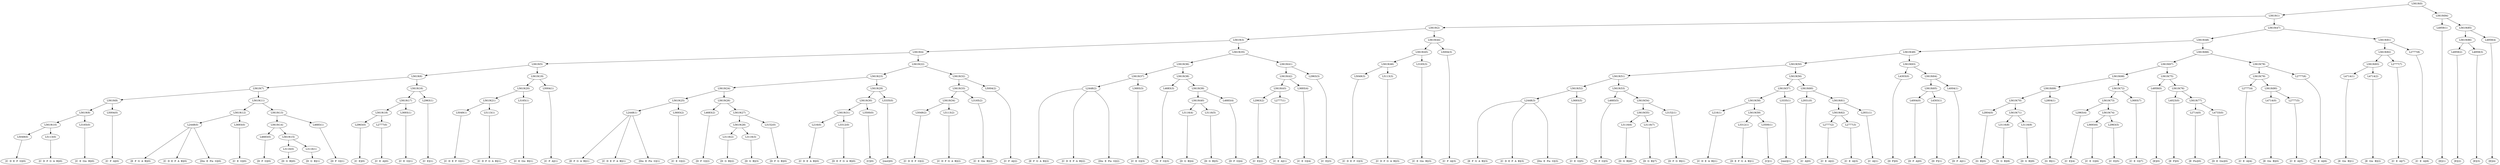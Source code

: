 digraph sample{
"L5049(0)"->"[C  D  E  F  G](0)"
"L5113(0)"->"[C  D  F  G  A  B](0)"
"L5619(10)"->"L5049(0)"
"L5619(10)"->"L5113(0)"
"L3165(0)"->"[C  E  Gis  B](0)"
"L5619(9)"->"L5619(10)"
"L5619(9)"->"L3165(0)"
"L5004(0)"->"[C  F  A](0)"
"L5619(8)"->"L5619(9)"
"L5619(8)"->"L5004(0)"
"L2448(0)"->"[E  F  G  A  B](0)"
"L2448(0)"->"[C  D  E  F  A  B](0)"
"L2448(0)"->"[Dis  E  Fis  G](0)"
"L3693(0)"->"[C  E  G](0)"
"L5619(12)"->"L2448(0)"
"L5619(12)"->"L3693(0)"
"L4683(0)"->"[D  F  G](0)"
"L3116(0)"->"[D  G  B](0)"
"L3116(1)"->"[D  G  B](1)"
"L5619(15)"->"L3116(0)"
"L5619(15)"->"L3116(1)"
"L5619(14)"->"L4683(0)"
"L5619(14)"->"L5619(15)"
"L4683(1)"->"[D  F  G](1)"
"L5619(13)"->"L5619(14)"
"L5619(13)"->"L4683(1)"
"L5619(11)"->"L5619(12)"
"L5619(11)"->"L5619(13)"
"L5619(7)"->"L5619(8)"
"L5619(7)"->"L5619(11)"
"L2963(0)"->"[C  E](0)"
"L2777(0)"->"[C  E  A](0)"
"L5619(18)"->"L2963(0)"
"L5619(18)"->"L2777(0)"
"L3693(1)"->"[C  E  G](1)"
"L5619(17)"->"L5619(18)"
"L5619(17)"->"L3693(1)"
"L2963(1)"->"[C  E](1)"
"L5619(16)"->"L5619(17)"
"L5619(16)"->"L2963(1)"
"L5619(6)"->"L5619(7)"
"L5619(6)"->"L5619(16)"
"L5049(1)"->"[C  D  E  F  G](1)"
"L5113(1)"->"[C  D  F  G  A  B](1)"
"L5619(21)"->"L5049(1)"
"L5619(21)"->"L5113(1)"
"L3165(1)"->"[C  E  Gis  B](1)"
"L5619(20)"->"L5619(21)"
"L5619(20)"->"L3165(1)"
"L5004(1)"->"[C  F  A](1)"
"L5619(19)"->"L5619(20)"
"L5619(19)"->"L5004(1)"
"L5619(5)"->"L5619(6)"
"L5619(5)"->"L5619(19)"
"L2448(1)"->"[E  F  G  A  B](1)"
"L2448(1)"->"[C  D  E  F  A  B](1)"
"L2448(1)"->"[Dis  E  Fis  G](1)"
"L3693(2)"->"[C  E  G](2)"
"L5619(25)"->"L2448(1)"
"L5619(25)"->"L3693(2)"
"L4683(2)"->"[D  F  G](2)"
"L3116(2)"->"[D  G  B](2)"
"L3116(3)"->"[D  G  B](3)"
"L5619(28)"->"L3116(2)"
"L5619(28)"->"L3116(3)"
"L3152(0)"->"[D  F  G  B](0)"
"L5619(27)"->"L5619(28)"
"L5619(27)"->"L3152(0)"
"L5619(26)"->"L4683(2)"
"L5619(26)"->"L5619(27)"
"L5619(24)"->"L5619(25)"
"L5619(24)"->"L5619(26)"
"L216(0)"->"[C  D  E  A  B](0)"
"L3312(0)"->"[D  E  F  G  A  B](0)"
"L5619(31)"->"L216(0)"
"L5619(31)"->"L3312(0)"
"L3500(0)"->"[C](0)"
"L5619(30)"->"L5619(31)"
"L5619(30)"->"L3500(0)"
"L3335(0)"->"[rest](0)"
"L5619(29)"->"L5619(30)"
"L5619(29)"->"L3335(0)"
"L5619(23)"->"L5619(24)"
"L5619(23)"->"L5619(29)"
"L5049(2)"->"[C  D  E  F  G](2)"
"L5113(2)"->"[C  D  F  G  A  B](2)"
"L5619(34)"->"L5049(2)"
"L5619(34)"->"L5113(2)"
"L3165(2)"->"[C  E  Gis  B](2)"
"L5619(33)"->"L5619(34)"
"L5619(33)"->"L3165(2)"
"L5004(2)"->"[C  F  A](2)"
"L5619(32)"->"L5619(33)"
"L5619(32)"->"L5004(2)"
"L5619(22)"->"L5619(23)"
"L5619(22)"->"L5619(32)"
"L5619(4)"->"L5619(5)"
"L5619(4)"->"L5619(22)"
"L2448(2)"->"[E  F  G  A  B](2)"
"L2448(2)"->"[C  D  E  F  A  B](2)"
"L2448(2)"->"[Dis  E  Fis  G](2)"
"L3693(3)"->"[C  E  G](3)"
"L5619(37)"->"L2448(2)"
"L5619(37)"->"L3693(3)"
"L4683(3)"->"[D  F  G](3)"
"L3116(4)"->"[D  G  B](4)"
"L3116(5)"->"[D  G  B](5)"
"L5619(40)"->"L3116(4)"
"L5619(40)"->"L3116(5)"
"L4683(4)"->"[D  F  G](4)"
"L5619(39)"->"L5619(40)"
"L5619(39)"->"L4683(4)"
"L5619(38)"->"L4683(3)"
"L5619(38)"->"L5619(39)"
"L5619(36)"->"L5619(37)"
"L5619(36)"->"L5619(38)"
"L2963(2)"->"[C  E](2)"
"L2777(1)"->"[C  E  A](1)"
"L5619(43)"->"L2963(2)"
"L5619(43)"->"L2777(1)"
"L3693(4)"->"[C  E  G](4)"
"L5619(42)"->"L5619(43)"
"L5619(42)"->"L3693(4)"
"L2963(3)"->"[C  E](3)"
"L5619(41)"->"L5619(42)"
"L5619(41)"->"L2963(3)"
"L5619(35)"->"L5619(36)"
"L5619(35)"->"L5619(41)"
"L5619(3)"->"L5619(4)"
"L5619(3)"->"L5619(35)"
"L5049(3)"->"[C  D  E  F  G](3)"
"L5113(3)"->"[C  D  F  G  A  B](3)"
"L5619(46)"->"L5049(3)"
"L5619(46)"->"L5113(3)"
"L3165(3)"->"[C  E  Gis  B](3)"
"L5619(45)"->"L5619(46)"
"L5619(45)"->"L3165(3)"
"L5004(3)"->"[C  F  A](3)"
"L5619(44)"->"L5619(45)"
"L5619(44)"->"L5004(3)"
"L5619(2)"->"L5619(3)"
"L5619(2)"->"L5619(44)"
"L2448(3)"->"[E  F  G  A  B](3)"
"L2448(3)"->"[C  D  E  F  A  B](3)"
"L2448(3)"->"[Dis  E  Fis  G](3)"
"L3693(5)"->"[C  E  G](5)"
"L5619(52)"->"L2448(3)"
"L5619(52)"->"L3693(5)"
"L4683(5)"->"[D  F  G](5)"
"L3116(6)"->"[D  G  B](6)"
"L3116(7)"->"[D  G  B](7)"
"L5619(55)"->"L3116(6)"
"L5619(55)"->"L3116(7)"
"L3152(1)"->"[D  F  G  B](1)"
"L5619(54)"->"L5619(55)"
"L5619(54)"->"L3152(1)"
"L5619(53)"->"L4683(5)"
"L5619(53)"->"L5619(54)"
"L5619(51)"->"L5619(52)"
"L5619(51)"->"L5619(53)"
"L216(1)"->"[C  D  E  A  B](1)"
"L3312(1)"->"[D  E  F  G  A  B](1)"
"L3500(1)"->"[C](1)"
"L5619(59)"->"L3312(1)"
"L5619(59)"->"L3500(1)"
"L5619(58)"->"L216(1)"
"L5619(58)"->"L5619(59)"
"L3335(1)"->"[rest](1)"
"L5619(57)"->"L5619(58)"
"L5619(57)"->"L3335(1)"
"L2931(0)"->"[C  A](0)"
"L2777(2)"->"[C  E  A](2)"
"L2777(3)"->"[C  E  A](3)"
"L5619(62)"->"L2777(2)"
"L5619(62)"->"L2777(3)"
"L2931(1)"->"[C  A](1)"
"L5619(61)"->"L5619(62)"
"L5619(61)"->"L2931(1)"
"L5619(60)"->"L2931(0)"
"L5619(60)"->"L5619(61)"
"L5619(56)"->"L5619(57)"
"L5619(56)"->"L5619(60)"
"L5619(50)"->"L5619(51)"
"L5619(50)"->"L5619(56)"
"L4303(0)"->"[D  F](0)"
"L4004(0)"->"[D  F  A](0)"
"L4303(1)"->"[D  F](1)"
"L5619(65)"->"L4004(0)"
"L5619(65)"->"L4303(1)"
"L4004(1)"->"[D  F  A](1)"
"L5619(64)"->"L5619(65)"
"L5619(64)"->"L4004(1)"
"L5619(63)"->"L4303(0)"
"L5619(63)"->"L5619(64)"
"L5619(49)"->"L5619(50)"
"L5619(49)"->"L5619(63)"
"L2804(0)"->"[G  B](0)"
"L3116(8)"->"[D  G  B](8)"
"L3116(9)"->"[D  G  B](9)"
"L5619(71)"->"L3116(8)"
"L5619(71)"->"L3116(9)"
"L5619(70)"->"L2804(0)"
"L5619(70)"->"L5619(71)"
"L2804(1)"->"[G  B](1)"
"L5619(69)"->"L5619(70)"
"L5619(69)"->"L2804(1)"
"L2963(4)"->"[C  E](4)"
"L3693(6)"->"[C  E  G](6)"
"L2963(5)"->"[C  E](5)"
"L5619(74)"->"L3693(6)"
"L5619(74)"->"L2963(5)"
"L5619(73)"->"L2963(4)"
"L5619(73)"->"L5619(74)"
"L3693(7)"->"[C  E  G](7)"
"L5619(72)"->"L5619(73)"
"L5619(72)"->"L3693(7)"
"L5619(68)"->"L5619(69)"
"L5619(68)"->"L5619(72)"
"L4959(0)"->"[E](0)"
"L4023(0)"->"[E  F](0)"
"L2714(0)"->"[E  Fis](0)"
"L4733(0)"->"[D  E  Gis](0)"
"L5619(77)"->"L2714(0)"
"L5619(77)"->"L4733(0)"
"L5619(76)"->"L4023(0)"
"L5619(76)"->"L5619(77)"
"L5619(75)"->"L4959(0)"
"L5619(75)"->"L5619(76)"
"L5619(67)"->"L5619(68)"
"L5619(67)"->"L5619(75)"
"L2777(4)"->"[C  E  A](4)"
"L4714(0)"->"[E  Gis  B](0)"
"L2777(5)"->"[C  E  A](5)"
"L5619(80)"->"L4714(0)"
"L5619(80)"->"L2777(5)"
"L5619(79)"->"L2777(4)"
"L5619(79)"->"L5619(80)"
"L2777(6)"->"[C  E  A](6)"
"L5619(78)"->"L5619(79)"
"L5619(78)"->"L2777(6)"
"L5619(66)"->"L5619(67)"
"L5619(66)"->"L5619(78)"
"L5619(48)"->"L5619(49)"
"L5619(48)"->"L5619(66)"
"L4714(1)"->"[E  Gis  B](1)"
"L4714(2)"->"[E  Gis  B](2)"
"L5619(83)"->"L4714(1)"
"L5619(83)"->"L4714(2)"
"L2777(7)"->"[C  E  A](7)"
"L5619(82)"->"L5619(83)"
"L5619(82)"->"L2777(7)"
"L2777(8)"->"[C  E  A](8)"
"L5619(81)"->"L5619(82)"
"L5619(81)"->"L2777(8)"
"L5619(47)"->"L5619(48)"
"L5619(47)"->"L5619(81)"
"L5619(1)"->"L5619(2)"
"L5619(1)"->"L5619(47)"
"L4959(1)"->"[E](1)"
"L4959(2)"->"[E](2)"
"L4959(3)"->"[E](3)"
"L5619(86)"->"L4959(2)"
"L5619(86)"->"L4959(3)"
"L4959(4)"->"[E](4)"
"L5619(85)"->"L5619(86)"
"L5619(85)"->"L4959(4)"
"L5619(84)"->"L4959(1)"
"L5619(84)"->"L5619(85)"
"L5619(0)"->"L5619(1)"
"L5619(0)"->"L5619(84)"
{rank = min; "L5619(0)"}
{rank = same; "L5619(1)"; "L5619(84)";}
{rank = same; "L5619(2)"; "L5619(47)"; "L4959(1)"; "L5619(85)";}
{rank = same; "L5619(3)"; "L5619(44)"; "L5619(48)"; "L5619(81)"; "L5619(86)"; "L4959(4)";}
{rank = same; "L5619(4)"; "L5619(35)"; "L5619(45)"; "L5004(3)"; "L5619(49)"; "L5619(66)"; "L5619(82)"; "L2777(8)"; "L4959(2)"; "L4959(3)";}
{rank = same; "L5619(5)"; "L5619(22)"; "L5619(36)"; "L5619(41)"; "L5619(46)"; "L3165(3)"; "L5619(50)"; "L5619(63)"; "L5619(67)"; "L5619(78)"; "L5619(83)"; "L2777(7)";}
{rank = same; "L5619(6)"; "L5619(19)"; "L5619(23)"; "L5619(32)"; "L5619(37)"; "L5619(38)"; "L5619(42)"; "L2963(3)"; "L5049(3)"; "L5113(3)"; "L5619(51)"; "L5619(56)"; "L4303(0)"; "L5619(64)"; "L5619(68)"; "L5619(75)"; "L5619(79)"; "L2777(6)"; "L4714(1)"; "L4714(2)";}
{rank = same; "L5619(7)"; "L5619(16)"; "L5619(20)"; "L5004(1)"; "L5619(24)"; "L5619(29)"; "L5619(33)"; "L5004(2)"; "L2448(2)"; "L3693(3)"; "L4683(3)"; "L5619(39)"; "L5619(43)"; "L3693(4)"; "L5619(52)"; "L5619(53)"; "L5619(57)"; "L5619(60)"; "L5619(65)"; "L4004(1)"; "L5619(69)"; "L5619(72)"; "L4959(0)"; "L5619(76)"; "L2777(4)"; "L5619(80)";}
{rank = same; "L5619(8)"; "L5619(11)"; "L5619(17)"; "L2963(1)"; "L5619(21)"; "L3165(1)"; "L5619(25)"; "L5619(26)"; "L5619(30)"; "L3335(0)"; "L5619(34)"; "L3165(2)"; "L5619(40)"; "L4683(4)"; "L2963(2)"; "L2777(1)"; "L2448(3)"; "L3693(5)"; "L4683(5)"; "L5619(54)"; "L5619(58)"; "L3335(1)"; "L2931(0)"; "L5619(61)"; "L4004(0)"; "L4303(1)"; "L5619(70)"; "L2804(1)"; "L5619(73)"; "L3693(7)"; "L4023(0)"; "L5619(77)"; "L4714(0)"; "L2777(5)";}
{rank = same; "L5619(9)"; "L5004(0)"; "L5619(12)"; "L5619(13)"; "L5619(18)"; "L3693(1)"; "L5049(1)"; "L5113(1)"; "L2448(1)"; "L3693(2)"; "L4683(2)"; "L5619(27)"; "L5619(31)"; "L3500(0)"; "L5049(2)"; "L5113(2)"; "L3116(4)"; "L3116(5)"; "L5619(55)"; "L3152(1)"; "L216(1)"; "L5619(59)"; "L5619(62)"; "L2931(1)"; "L2804(0)"; "L5619(71)"; "L2963(4)"; "L5619(74)"; "L2714(0)"; "L4733(0)";}
{rank = same; "L5619(10)"; "L3165(0)"; "L2448(0)"; "L3693(0)"; "L5619(14)"; "L4683(1)"; "L2963(0)"; "L2777(0)"; "L5619(28)"; "L3152(0)"; "L216(0)"; "L3312(0)"; "L3116(6)"; "L3116(7)"; "L3312(1)"; "L3500(1)"; "L2777(2)"; "L2777(3)"; "L3116(8)"; "L3116(9)"; "L3693(6)"; "L2963(5)";}
{rank = same; "L5049(0)"; "L5113(0)"; "L4683(0)"; "L5619(15)"; "L3116(2)"; "L3116(3)";}
{rank = same; "L3116(0)"; "L3116(1)";}
{rank = max; "[C  A](0)"; "[C  A](1)"; "[C  D  E  A  B](0)"; "[C  D  E  A  B](1)"; "[C  D  E  F  A  B](0)"; "[C  D  E  F  A  B](1)"; "[C  D  E  F  A  B](2)"; "[C  D  E  F  A  B](3)"; "[C  D  E  F  G](0)"; "[C  D  E  F  G](1)"; "[C  D  E  F  G](2)"; "[C  D  E  F  G](3)"; "[C  D  F  G  A  B](0)"; "[C  D  F  G  A  B](1)"; "[C  D  F  G  A  B](2)"; "[C  D  F  G  A  B](3)"; "[C  E  A](0)"; "[C  E  A](1)"; "[C  E  A](2)"; "[C  E  A](3)"; "[C  E  A](4)"; "[C  E  A](5)"; "[C  E  A](6)"; "[C  E  A](7)"; "[C  E  A](8)"; "[C  E  G](0)"; "[C  E  G](1)"; "[C  E  G](2)"; "[C  E  G](3)"; "[C  E  G](4)"; "[C  E  G](5)"; "[C  E  G](6)"; "[C  E  G](7)"; "[C  E  Gis  B](0)"; "[C  E  Gis  B](1)"; "[C  E  Gis  B](2)"; "[C  E  Gis  B](3)"; "[C  E](0)"; "[C  E](1)"; "[C  E](2)"; "[C  E](3)"; "[C  E](4)"; "[C  E](5)"; "[C  F  A](0)"; "[C  F  A](1)"; "[C  F  A](2)"; "[C  F  A](3)"; "[C](0)"; "[C](1)"; "[D  E  F  G  A  B](0)"; "[D  E  F  G  A  B](1)"; "[D  E  Gis](0)"; "[D  F  A](0)"; "[D  F  A](1)"; "[D  F  G  B](0)"; "[D  F  G  B](1)"; "[D  F  G](0)"; "[D  F  G](1)"; "[D  F  G](2)"; "[D  F  G](3)"; "[D  F  G](4)"; "[D  F  G](5)"; "[D  F](0)"; "[D  F](1)"; "[D  G  B](0)"; "[D  G  B](1)"; "[D  G  B](2)"; "[D  G  B](3)"; "[D  G  B](4)"; "[D  G  B](5)"; "[D  G  B](6)"; "[D  G  B](7)"; "[D  G  B](8)"; "[D  G  B](9)"; "[Dis  E  Fis  G](0)"; "[Dis  E  Fis  G](1)"; "[Dis  E  Fis  G](2)"; "[Dis  E  Fis  G](3)"; "[E  F  G  A  B](0)"; "[E  F  G  A  B](1)"; "[E  F  G  A  B](2)"; "[E  F  G  A  B](3)"; "[E  F](0)"; "[E  Fis](0)"; "[E  Gis  B](0)"; "[E  Gis  B](1)"; "[E  Gis  B](2)"; "[E](0)"; "[E](1)"; "[E](2)"; "[E](3)"; "[E](4)"; "[G  B](0)"; "[G  B](1)"; "[rest](0)"; "[rest](1)";}
}